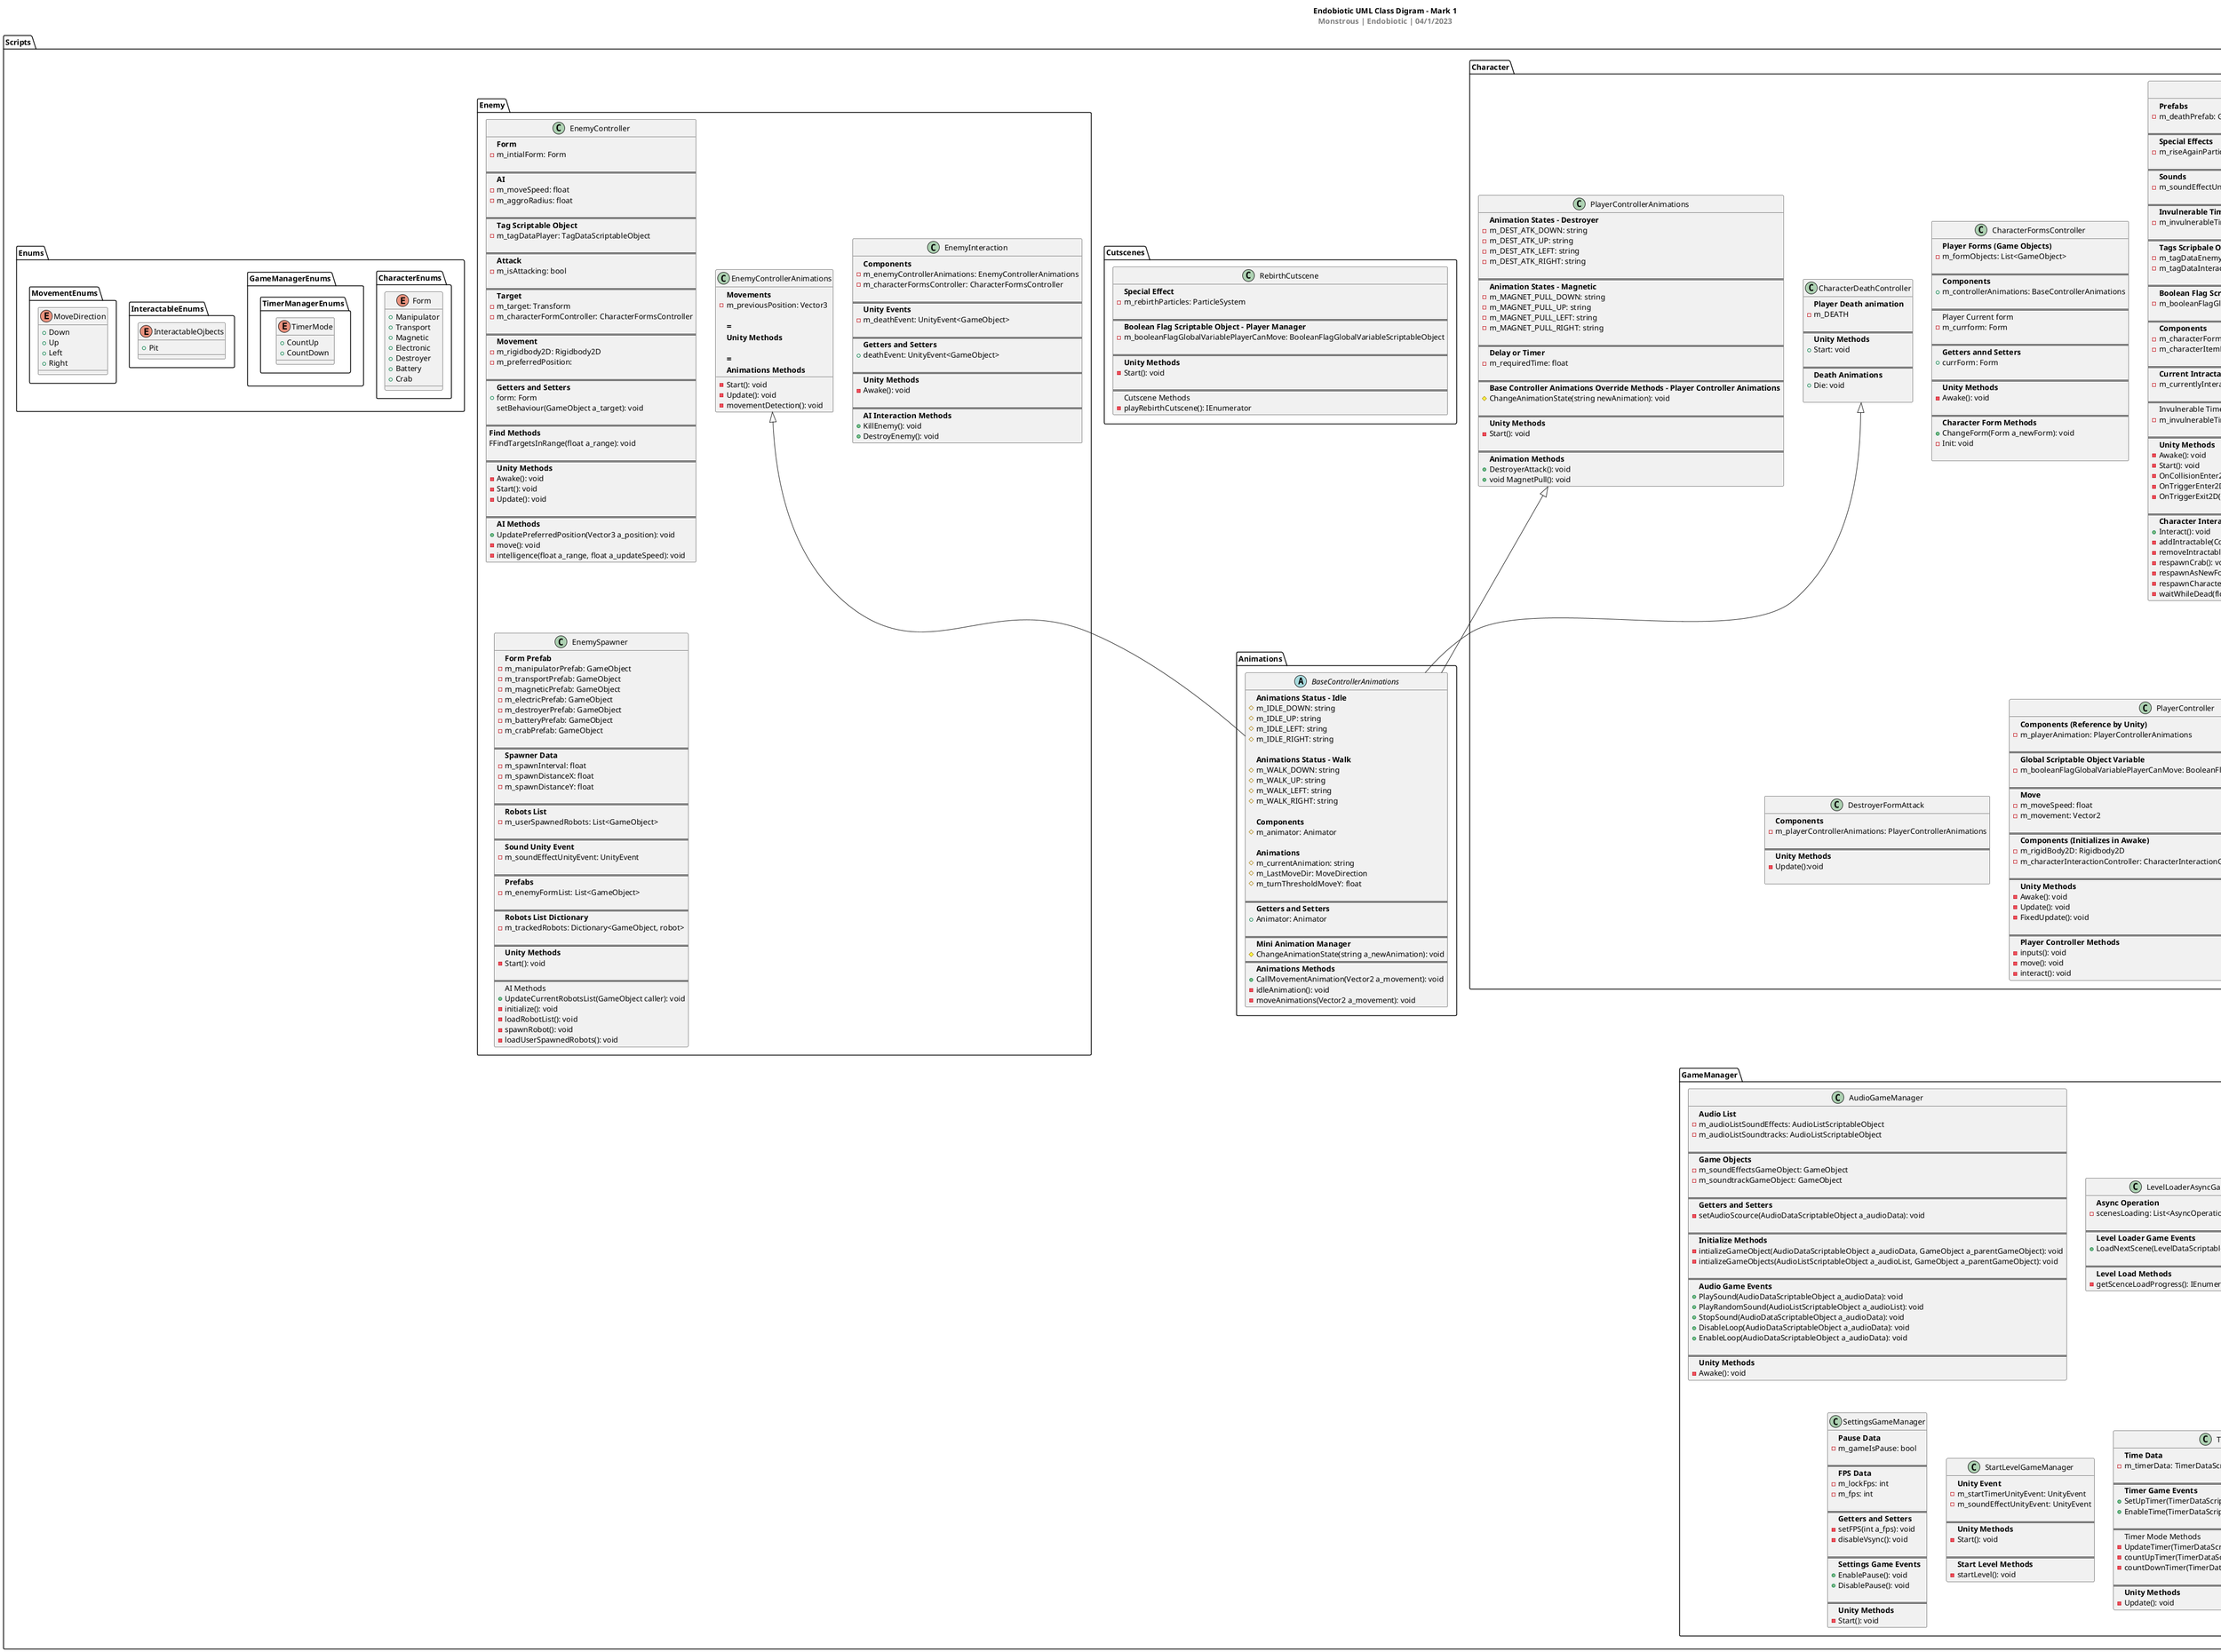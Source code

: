 @startuml Class Diagram Mark 1
title Endobiotic UML Class Digram - Mark 1\n<color:Gray>Monstrous | Endobiotic | 04/1/2023</color>

package Scripts <<Folder>> 
{
    package Animations <<Folder>> 
    {
        abstract Class BaseControllerAnimations 
        {
            <b>Animations Status - Idle
            #m_IDLE_DOWN: string
            #m_IDLE_UP: string
            #m_IDLE_LEFT: string
            #m_IDLE_RIGHT: string
            
            <b>Animations Status - Walk
            #m_WALK_DOWN: string
            #m_WALK_UP: string
            #m_WALK_LEFT: string
            #m_WALK_RIGHT: string
            
            <b>Components
            #m_animator: Animator
           
            <b>Animations
            #m_currentAnimation: string
            #m_LastMoveDir: MoveDirection
            #m_turnThresholdMoveY: float

            ===
            <b>Getters and Setters
            +Animator: Animator 

            ===
            <b>Mini Animation Manager
            #ChangeAnimationState(string a_newAnimation): void
            ===
            <b>Animations Methods
            +CallMovementAnimation(Vector2 a_movement): void
            -idleAnimation(): void
            -moveAnimations(Vector2 a_movement): void
        }
    } 

    package Character <<Folder>> 
    {
        CharacterDeathController <|-- BaseControllerAnimations
        PlayerControllerAnimations <|-- BaseControllerAnimations

        class CharacterDeathController 
        {
            <b>Player Death animation
            -m_DEATH

            ====
            <b>Unity Methods
            +Start: void
            
            ====
            <b>Death Animations
            +Die: void

        }

        class CharacterFormsController 
        {
            <b>Player Forms (Game Objects)
            -m_formObjects: List<GameObject>

            ===
            <b>Components
            +m_controllerAnimations: BaseControllerAnimations

            ===
            Player Current form
            -m_currform: Form

            ===
            <b>Getters annd Setters
            +currForm: Form

            ===
            <b>Unity Methods
            -Awake(): void

            ===
            <b>Character Form Methods
            +ChangeForm(Form a_newForm): void
            -Init: void

        }

        class CharacterInteractionController 
        {
            <b>Prefabs
            -m_deathPrefab: GameObject

            ===
            <b>Special Effects
            -m_riseAgainParticles: ParticleSystem

            ===
            <b>Sounds
            -m_soundEffectUnityEvent: UnityEvent

            ====
            <b>Invulnerable Timer - Serialize Fields
            -m_invulnerableTimeSF: float

            ===
            <b>Tags Scripbale Object
            -m_tagDataEnemy: TagDataScriptableObject
            -m_tagDataInteractable: TagDataScriptableObject

            ===
            <b>Boolean Flag Scriptable Object - Player Manager
            -m_booleanFlagGlobalVariablePlayerCanMove: BooleanFlagGlobalVariableScriptableObject

            ===
            <b>Components
            -m_characterFormsController: CharacterFormsController
            -m_characterItemHolder: CharacterItemHolder

            ===
            <b>Current Intractable
            -m_currentlyInteractable: List<Interactable> 

            ===
            Invulnerable Timer - Non-Serialize Fields
            -m_invulnerableTimer:float

            ===
            <b>Unity Methods
            -Awake(): void
            -Start(): void
            -OnCollisionEnter2D(Collision2D a_collision2D): void
            -OnTriggerEnter2D(Collider2D a_collider2D): void
            -OnTriggerExit2D(Collider2D a_collider2D): void

            ===
            <b>Character Interaction Methods
            +Interact(): void
            -addIntractable(Collider2D a_collider2D): void
            -removeIntractable(Collider2D a_collider2D): void
            -respawnCrab(): void
            -respawnAsNewForm(Form a_newForm, Vector3 a_position): void
            -respawnCharacter(Collision2D a_collision2D): void
            -waitWhileDead(float a_duration): void
        }

        class CharacterItemHolder
        {
            <b>Sprite
            -m_itemSpriteRenderer: SpriteRenderer

            ===
            <b>Intractable
            -m_currentPickupObject: EffectPickupItem

            ===
            <b>Unity Methods
            Start(): void

            ===
            <b>Item Holder Methods
            +AddItem(EffectPickupItem a_pickupItem, Sprite a_itemSprite): void
            +DropItem(): void
            +UseItem(): void
        }

        class DestroyerFormAttack 
        {
            <b>Components
            -m_playerControllerAnimations: PlayerControllerAnimations

            ===
            <b>Unity Methods
            -Update():void

        }

        class PlayerController 
        {
            <b>Components (Reference by Unity)
            -m_playerAnimation: PlayerControllerAnimations

            ===
            <b>Global Scriptable Object Variable
            -m_booleanFlagGlobalVariablePlayerCanMove: BooleanFlagGlobalVariableScriptableObject

            ===
            <b>Move
            -m_moveSpeed: float
            -m_movement: Vector2

            ===
            <b>Components (Initializes in Awake)
            -m_rigidBody2D: Rigidbody2D
            -m_characterInteractionController: CharacterInteractionController

            ===
            <b>Unity Methods
            -Awake(): void
            -Update(): void
            -FixedUpdate(): void

            ===
            <b>Player Controller Methods
            -inputs(): void
            -move(): void
            -interact(): void
        }

        class PlayerControllerAnimations
        {
            <b>Animation States - Destroyer
            -m_DEST_ATK_DOWN: string
            -m_DEST_ATK_UP: string
            -m_DEST_ATK_LEFT: string
            -m_DEST_ATK_RIGHT: string

            ===
            <b>Animation States - Magnetic
            -m_MAGNET_PULL_DOWN: string
            -m_MAGNET_PULL_UP: string
            -m_MAGNET_PULL_LEFT: string
            -m_MAGNET_PULL_RIGHT: string

            ===
            <b>Delay or Timer
            -m_requiredTime: float

            ===
            <b>Base Controller Animations Override Methods - Player Controller Animations
            #ChangeAnimationState(string newAnimation): void

            ===
            <b>Unity Methods
            -Start(): void

            ===
            <b>Animation Methods
            +DestroyerAttack(): void
            +void MagnetPull(): void
        }

        class PlayerControllerUI 
        {
            <b>Boolean Flag Global Variable Scriptable Object - UI Manager
            -m_booleanFlagGlobalVariableUIManagerPauseMenuIsActive: BooleanFlagGlobalVariableScriptableObject
            
            ===
            <b>Unity Events
            -m_enablePauseMneuUnityEevnt: UnityEvent
            -m_disablePauseMneuUnityEevnt: UnityEvent

            ===
            <b>Unity Methods
            +Update(): void
        }

    }

    package Cutscenes <<Folder>> 
    {
        class RebirthCutscene 
        {
            <b>Special Effect
            -m_rebirthParticles: ParticleSystem

            ===
            <b>Boolean Flag Scriptable Object - Player Manager
            -m_booleanFlagGlobalVariablePlayerCanMove: BooleanFlagGlobalVariableScriptableObject

            ===
            <b>Unity Methods
            -Start(): void

            ===
            Cutscene Methods
            -playRebirthCutscene(): IEnumerator
        }
    }

    package Enemy <<Folder>> 
    {
         EnemyControllerAnimations <|-- BaseControllerAnimations

        class EnemyController 
        {
            <b>Form
            -m_intialForm: Form

            ===
            <b>AI
            -m_moveSpeed: float
            -m_aggroRadius: float

            ===
            <b>Tag Scriptable Object
            -m_tagDataPlayer: TagDataScriptableObject

            ===
            <b>Attack
            -m_isAttacking: bool 

            ===
            <b>Target
            -m_target: Transform
            -m_characterFormController: CharacterFormsController

            ===
            <b>Movement
            -m_rigidbody2D: Rigidbody2D
            -m_preferredPosition:

            ===
            <b>Getters and Setters
            +form: Form
            setBehaviour(GameObject a_target): void

            ===
            <b>Find Methods
            FFindTargetsInRange(float a_range): void

            ===
            <b>Unity Methods
            -Awake(): void
            -Start(): void
            -Update(): void

            ===
            <b>AI Methods
            +UpdatePreferredPosition(Vector3 a_position): void
            -move(): void
            -intelligence(float a_range, float a_updateSpeed): void
        }

        class EnemyControllerAnimations 
        {
           <b>Movements
            -m_previousPosition: Vector3

            ===
            <b>Unity Methods
            -Start(): void
            -Update(): void

            ===
            <b>Animations Methods
            -movementDetection(): void
        }

        class EnemyInteraction 
        {
            <b>Components
            -m_enemyControllerAnimations: EnemyControllerAnimations
            -m_characterFormsController: CharacterFormsController

            ===
            <b>Unity Events
            -m_deathEvent: UnityEvent<GameObject>

            ===
            <b>Getters and Setters
            +deathEvent: UnityEvent<GameObject>

            ===
            <b>Unity Methods
            -Awake(): void

            ===
            <b>AI Interaction Methods
            +KillEnemy(): void
            +DestroyEnemy(): void
        }

       class EnemySpawner 
       {
            <b>Form Prefab
            -m_manipulatorPrefab: GameObject
            -m_transportPrefab: GameObject
            -m_magneticPrefab: GameObject
            -m_electricPrefab: GameObject
            -m_destroyerPrefab: GameObject
            -m_batteryPrefab: GameObject
            -m_crabPrefab: GameObject

            ===
            <b>Spawner Data
            -m_spawnInterval: float
            -m_spawnDistanceX: float
            -m_spawnDistanceY: float

            ===
            <b>Robots List
            -m_userSpawnedRobots: List<GameObject>

            ===
            <b>Sound Unity Event
            -m_soundEffectUnityEvent: UnityEvent

            ===
            <b>Prefabs
            -m_enemyFormList: List<GameObject>

            ===
            <b>Robots List Dictionary
            -m_trackedRobots: Dictionary<GameObject, robot>

            ===
            <b>Unity Methods
            -Start(): void

            ===
            AI Methods
            +UpdateCurrentRobotsList(GameObject caller): void
            -initialize(): void
            -loadRobotList(): void
            -spawnRobot(): void
            -loadUserSpawnedRobots(): void
       }
    }

    package Enums <<Folder>>
    {
        package CharacterEnums <<Folder>>
        {
            enum Form 
            {
                +Manipulator
                +Transport
                +Magnetic
                +Electronic
                +Destroyer
                +Battery
                +Crab
            }
        }
        
        package GameManagerEnums <<Folder>> 
        {
            package TimerManagerEnums <<Folder>> 
            {
                enum TimerMode
                {
                    +CountUp
                    +CountDown
                }
            }
        }

        package InteractableEnums <<Folder>>
        {
            enum InteractableOjbects 
            {
                +Pit
            }
        }

        package MovementEnums <<Folder>>
        {
            enum MoveDirection 
            {
                +Down
                +Up
                +Left
                +Right
            }
        }
    }

    package GameManager <<Folder>>
    {
        class AudioGameManager 
        {
            <b>Audio List
            -m_audioListSoundEffects: AudioListScriptableObject
            -m_audioListSoundtracks: AudioListScriptableObject

            ===
            <b>Game Objects
            -m_soundEffectsGameObject: GameObject
            -m_soundtrackGameObject: GameObject

            ===
            <b>Getters and Setters
            -setAudioScource(AudioDataScriptableObject a_audioData): void

            ===
            <b>Initialize Methods
            -intializeGameObject(AudioDataScriptableObject a_audioData, GameObject a_parentGameObject): void
            -intializeGameObjects(AudioListScriptableObject a_audioList, GameObject a_parentGameObject): void

            ===
            <b>Audio Game Events
            +PlaySound(AudioDataScriptableObject a_audioData): void
            +PlayRandomSound(AudioListScriptableObject a_audioList): void
            +StopSound(AudioDataScriptableObject a_audioData): void
            +DisableLoop(AudioDataScriptableObject a_audioData): void
            +EnableLoop(AudioDataScriptableObject a_audioData): void

            ===
            <b>Unity Methods
            -Awake(): void
        }

        class LevelLoaderAsyncGameManager 
        {
            <b>Async Operation
            -scenesLoading: List<AsyncOperation>

            ===
            <b>Level Loader Game Events
            +LoadNextScene(LevelDataScriptableObject levelData): void

            ===
            <b>Level Load Methods
            -getScenceLoadProgress(): IEnumerator
        }

        class LevelResetGameManager 
        {
            <b>Data Containers - Scriptable Object
            -m_pointList: PointList
            -m_timerData: TimerDataScriptableObject

            ===
            <b>Level Reset Game Events
            +RestartLevel(): void
        }

        class SettingsGameManager 
        {
            <b>Pause Data
            -m_gameIsPause: bool

            ===
            <b>FPS Data
            -m_lockFps: int
            -m_fps: int

            ===
            <b>Getters and Setters
            -setFPS(int a_fps): void
            -disableVsync(): void

            ===
            <b>Settings Game Events
            +EnablePause(): void
            +DisablePause(): void

            ===
            <b>Unity Methods
            -Start(): void
        }

        class StartLevelGameManager
        {
            <b>Unity Event
            -m_startTimerUnityEvent: UnityEvent
            -m_soundEffectUnityEvent: UnityEvent

            ===
            <b>Unity Methods
            -Start(): void

            ===
            <b>Start Level Methods
            -startLevel(): void
        }

        class TimerManager 
        {
            <b>Time Data
            -m_timerData: TimerDataScriptableObject

            ===
            <b>Timer Game Events
            +SetUpTimer(TimerDataScriptableObject a_timerData): void
            +EnableTime(TimerDataScriptableObject a_timerData): void

            ===
            Timer Mode Methods
            -UpdateTimer(TimerDataScriptableObject a_timerData): void
            -countUpTimer(TimerDataScriptableObject a_timerData): void
            -countDownTimer(TimerDataScriptableObject a_timerData): void

            ===
            <b>Unity Methods
            -Update(): void
        }
    }
}

@enduml